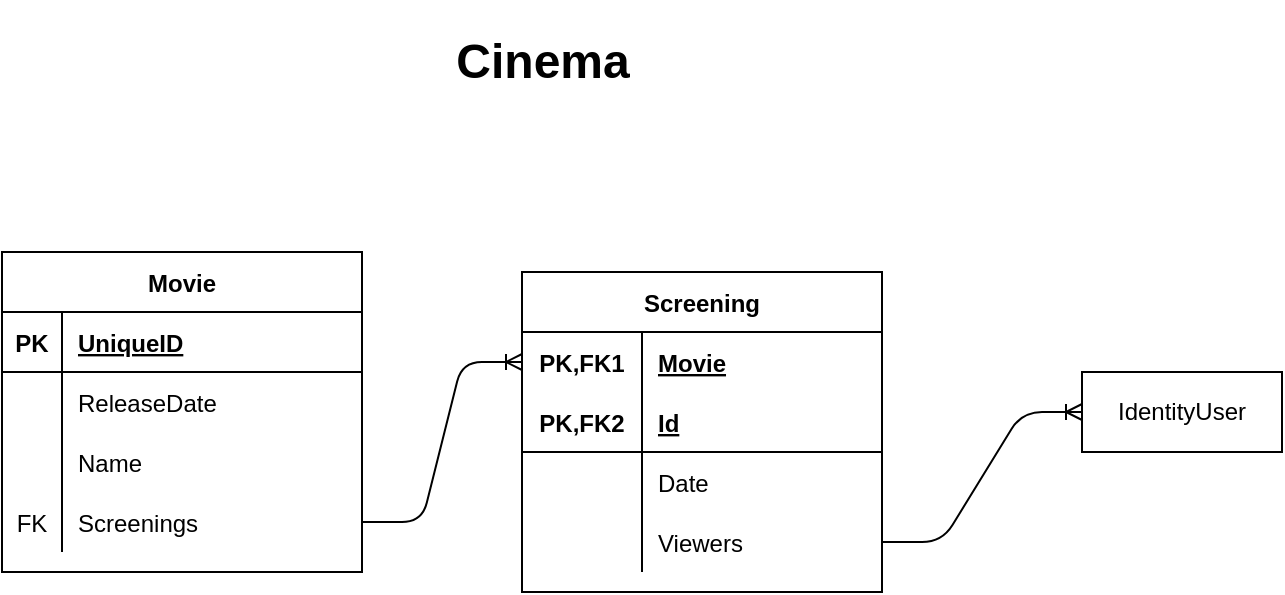 <mxfile version="15.2.9" type="github">
  <diagram id="-KuRnaWbUPozhI2SAxaK" name="Page-1">
    <mxGraphModel dx="981" dy="519" grid="1" gridSize="10" guides="1" tooltips="1" connect="1" arrows="1" fold="1" page="1" pageScale="1" pageWidth="850" pageHeight="1100" math="0" shadow="0">
      <root>
        <mxCell id="0" />
        <mxCell id="1" parent="0" />
        <mxCell id="47XLA9gNIXdn3VXHdmpV-70" value="Movie" style="shape=table;startSize=30;container=1;collapsible=1;childLayout=tableLayout;fixedRows=1;rowLines=0;fontStyle=1;align=center;resizeLast=1;" vertex="1" parent="1">
          <mxGeometry x="100" y="170" width="180" height="160" as="geometry" />
        </mxCell>
        <mxCell id="47XLA9gNIXdn3VXHdmpV-71" value="" style="shape=partialRectangle;collapsible=0;dropTarget=0;pointerEvents=0;fillColor=none;top=0;left=0;bottom=1;right=0;points=[[0,0.5],[1,0.5]];portConstraint=eastwest;" vertex="1" parent="47XLA9gNIXdn3VXHdmpV-70">
          <mxGeometry y="30" width="180" height="30" as="geometry" />
        </mxCell>
        <mxCell id="47XLA9gNIXdn3VXHdmpV-72" value="PK" style="shape=partialRectangle;connectable=0;fillColor=none;top=0;left=0;bottom=0;right=0;fontStyle=1;overflow=hidden;" vertex="1" parent="47XLA9gNIXdn3VXHdmpV-71">
          <mxGeometry width="30" height="30" as="geometry">
            <mxRectangle width="30" height="30" as="alternateBounds" />
          </mxGeometry>
        </mxCell>
        <mxCell id="47XLA9gNIXdn3VXHdmpV-73" value="UniqueID" style="shape=partialRectangle;connectable=0;fillColor=none;top=0;left=0;bottom=0;right=0;align=left;spacingLeft=6;fontStyle=5;overflow=hidden;" vertex="1" parent="47XLA9gNIXdn3VXHdmpV-71">
          <mxGeometry x="30" width="150" height="30" as="geometry">
            <mxRectangle width="150" height="30" as="alternateBounds" />
          </mxGeometry>
        </mxCell>
        <mxCell id="47XLA9gNIXdn3VXHdmpV-74" value="" style="shape=partialRectangle;collapsible=0;dropTarget=0;pointerEvents=0;fillColor=none;top=0;left=0;bottom=0;right=0;points=[[0,0.5],[1,0.5]];portConstraint=eastwest;" vertex="1" parent="47XLA9gNIXdn3VXHdmpV-70">
          <mxGeometry y="60" width="180" height="30" as="geometry" />
        </mxCell>
        <mxCell id="47XLA9gNIXdn3VXHdmpV-75" value="" style="shape=partialRectangle;connectable=0;fillColor=none;top=0;left=0;bottom=0;right=0;editable=1;overflow=hidden;" vertex="1" parent="47XLA9gNIXdn3VXHdmpV-74">
          <mxGeometry width="30" height="30" as="geometry">
            <mxRectangle width="30" height="30" as="alternateBounds" />
          </mxGeometry>
        </mxCell>
        <mxCell id="47XLA9gNIXdn3VXHdmpV-76" value="ReleaseDate" style="shape=partialRectangle;connectable=0;fillColor=none;top=0;left=0;bottom=0;right=0;align=left;spacingLeft=6;overflow=hidden;" vertex="1" parent="47XLA9gNIXdn3VXHdmpV-74">
          <mxGeometry x="30" width="150" height="30" as="geometry">
            <mxRectangle width="150" height="30" as="alternateBounds" />
          </mxGeometry>
        </mxCell>
        <mxCell id="47XLA9gNIXdn3VXHdmpV-77" value="" style="shape=partialRectangle;collapsible=0;dropTarget=0;pointerEvents=0;fillColor=none;top=0;left=0;bottom=0;right=0;points=[[0,0.5],[1,0.5]];portConstraint=eastwest;" vertex="1" parent="47XLA9gNIXdn3VXHdmpV-70">
          <mxGeometry y="90" width="180" height="30" as="geometry" />
        </mxCell>
        <mxCell id="47XLA9gNIXdn3VXHdmpV-78" value="" style="shape=partialRectangle;connectable=0;fillColor=none;top=0;left=0;bottom=0;right=0;editable=1;overflow=hidden;" vertex="1" parent="47XLA9gNIXdn3VXHdmpV-77">
          <mxGeometry width="30" height="30" as="geometry">
            <mxRectangle width="30" height="30" as="alternateBounds" />
          </mxGeometry>
        </mxCell>
        <mxCell id="47XLA9gNIXdn3VXHdmpV-79" value="Name" style="shape=partialRectangle;connectable=0;fillColor=none;top=0;left=0;bottom=0;right=0;align=left;spacingLeft=6;overflow=hidden;" vertex="1" parent="47XLA9gNIXdn3VXHdmpV-77">
          <mxGeometry x="30" width="150" height="30" as="geometry">
            <mxRectangle width="150" height="30" as="alternateBounds" />
          </mxGeometry>
        </mxCell>
        <mxCell id="47XLA9gNIXdn3VXHdmpV-80" value="" style="shape=partialRectangle;collapsible=0;dropTarget=0;pointerEvents=0;fillColor=none;top=0;left=0;bottom=0;right=0;points=[[0,0.5],[1,0.5]];portConstraint=eastwest;" vertex="1" parent="47XLA9gNIXdn3VXHdmpV-70">
          <mxGeometry y="120" width="180" height="30" as="geometry" />
        </mxCell>
        <mxCell id="47XLA9gNIXdn3VXHdmpV-81" value="FK" style="shape=partialRectangle;connectable=0;fillColor=none;top=0;left=0;bottom=0;right=0;editable=1;overflow=hidden;" vertex="1" parent="47XLA9gNIXdn3VXHdmpV-80">
          <mxGeometry width="30" height="30" as="geometry">
            <mxRectangle width="30" height="30" as="alternateBounds" />
          </mxGeometry>
        </mxCell>
        <mxCell id="47XLA9gNIXdn3VXHdmpV-82" value="Screenings" style="shape=partialRectangle;connectable=0;fillColor=none;top=0;left=0;bottom=0;right=0;align=left;spacingLeft=6;overflow=hidden;" vertex="1" parent="47XLA9gNIXdn3VXHdmpV-80">
          <mxGeometry x="30" width="150" height="30" as="geometry">
            <mxRectangle width="150" height="30" as="alternateBounds" />
          </mxGeometry>
        </mxCell>
        <mxCell id="47XLA9gNIXdn3VXHdmpV-90" value="Screening" style="shape=table;startSize=30;container=1;collapsible=1;childLayout=tableLayout;fixedRows=1;rowLines=0;fontStyle=1;align=center;resizeLast=1;" vertex="1" parent="1">
          <mxGeometry x="360" y="180" width="180" height="160" as="geometry" />
        </mxCell>
        <mxCell id="47XLA9gNIXdn3VXHdmpV-91" value="" style="shape=partialRectangle;collapsible=0;dropTarget=0;pointerEvents=0;fillColor=none;top=0;left=0;bottom=0;right=0;points=[[0,0.5],[1,0.5]];portConstraint=eastwest;" vertex="1" parent="47XLA9gNIXdn3VXHdmpV-90">
          <mxGeometry y="30" width="180" height="30" as="geometry" />
        </mxCell>
        <mxCell id="47XLA9gNIXdn3VXHdmpV-92" value="PK,FK1" style="shape=partialRectangle;connectable=0;fillColor=none;top=0;left=0;bottom=0;right=0;fontStyle=1;overflow=hidden;" vertex="1" parent="47XLA9gNIXdn3VXHdmpV-91">
          <mxGeometry width="60" height="30" as="geometry">
            <mxRectangle width="60" height="30" as="alternateBounds" />
          </mxGeometry>
        </mxCell>
        <mxCell id="47XLA9gNIXdn3VXHdmpV-93" value="Movie" style="shape=partialRectangle;connectable=0;fillColor=none;top=0;left=0;bottom=0;right=0;align=left;spacingLeft=6;fontStyle=5;overflow=hidden;" vertex="1" parent="47XLA9gNIXdn3VXHdmpV-91">
          <mxGeometry x="60" width="120" height="30" as="geometry">
            <mxRectangle width="120" height="30" as="alternateBounds" />
          </mxGeometry>
        </mxCell>
        <mxCell id="47XLA9gNIXdn3VXHdmpV-94" value="" style="shape=partialRectangle;collapsible=0;dropTarget=0;pointerEvents=0;fillColor=none;top=0;left=0;bottom=1;right=0;points=[[0,0.5],[1,0.5]];portConstraint=eastwest;" vertex="1" parent="47XLA9gNIXdn3VXHdmpV-90">
          <mxGeometry y="60" width="180" height="30" as="geometry" />
        </mxCell>
        <mxCell id="47XLA9gNIXdn3VXHdmpV-95" value="PK,FK2" style="shape=partialRectangle;connectable=0;fillColor=none;top=0;left=0;bottom=0;right=0;fontStyle=1;overflow=hidden;" vertex="1" parent="47XLA9gNIXdn3VXHdmpV-94">
          <mxGeometry width="60" height="30" as="geometry">
            <mxRectangle width="60" height="30" as="alternateBounds" />
          </mxGeometry>
        </mxCell>
        <mxCell id="47XLA9gNIXdn3VXHdmpV-96" value="Id" style="shape=partialRectangle;connectable=0;fillColor=none;top=0;left=0;bottom=0;right=0;align=left;spacingLeft=6;fontStyle=5;overflow=hidden;" vertex="1" parent="47XLA9gNIXdn3VXHdmpV-94">
          <mxGeometry x="60" width="120" height="30" as="geometry">
            <mxRectangle width="120" height="30" as="alternateBounds" />
          </mxGeometry>
        </mxCell>
        <mxCell id="47XLA9gNIXdn3VXHdmpV-103" value="" style="shape=partialRectangle;collapsible=0;dropTarget=0;pointerEvents=0;fillColor=none;top=0;left=0;bottom=0;right=0;points=[[0,0.5],[1,0.5]];portConstraint=eastwest;" vertex="1" parent="47XLA9gNIXdn3VXHdmpV-90">
          <mxGeometry y="90" width="180" height="30" as="geometry" />
        </mxCell>
        <mxCell id="47XLA9gNIXdn3VXHdmpV-104" value="" style="shape=partialRectangle;connectable=0;fillColor=none;top=0;left=0;bottom=0;right=0;editable=1;overflow=hidden;" vertex="1" parent="47XLA9gNIXdn3VXHdmpV-103">
          <mxGeometry width="60" height="30" as="geometry">
            <mxRectangle width="60" height="30" as="alternateBounds" />
          </mxGeometry>
        </mxCell>
        <mxCell id="47XLA9gNIXdn3VXHdmpV-105" value="Date" style="shape=partialRectangle;connectable=0;fillColor=none;top=0;left=0;bottom=0;right=0;align=left;spacingLeft=6;overflow=hidden;" vertex="1" parent="47XLA9gNIXdn3VXHdmpV-103">
          <mxGeometry x="60" width="120" height="30" as="geometry">
            <mxRectangle width="120" height="30" as="alternateBounds" />
          </mxGeometry>
        </mxCell>
        <mxCell id="47XLA9gNIXdn3VXHdmpV-106" value="" style="shape=partialRectangle;collapsible=0;dropTarget=0;pointerEvents=0;fillColor=none;top=0;left=0;bottom=0;right=0;points=[[0,0.5],[1,0.5]];portConstraint=eastwest;" vertex="1" parent="47XLA9gNIXdn3VXHdmpV-90">
          <mxGeometry y="120" width="180" height="30" as="geometry" />
        </mxCell>
        <mxCell id="47XLA9gNIXdn3VXHdmpV-107" value="" style="shape=partialRectangle;connectable=0;fillColor=none;top=0;left=0;bottom=0;right=0;editable=1;overflow=hidden;" vertex="1" parent="47XLA9gNIXdn3VXHdmpV-106">
          <mxGeometry width="60" height="30" as="geometry">
            <mxRectangle width="60" height="30" as="alternateBounds" />
          </mxGeometry>
        </mxCell>
        <mxCell id="47XLA9gNIXdn3VXHdmpV-108" value="Viewers" style="shape=partialRectangle;connectable=0;fillColor=none;top=0;left=0;bottom=0;right=0;align=left;spacingLeft=6;overflow=hidden;" vertex="1" parent="47XLA9gNIXdn3VXHdmpV-106">
          <mxGeometry x="60" width="120" height="30" as="geometry">
            <mxRectangle width="120" height="30" as="alternateBounds" />
          </mxGeometry>
        </mxCell>
        <mxCell id="47XLA9gNIXdn3VXHdmpV-111" value="IdentityUser" style="whiteSpace=wrap;html=1;align=center;" vertex="1" parent="1">
          <mxGeometry x="640" y="230" width="100" height="40" as="geometry" />
        </mxCell>
        <mxCell id="47XLA9gNIXdn3VXHdmpV-112" value="" style="edgeStyle=entityRelationEdgeStyle;fontSize=12;html=1;endArrow=ERoneToMany;entryX=0;entryY=0.5;entryDx=0;entryDy=0;exitX=1;exitY=0.5;exitDx=0;exitDy=0;" edge="1" parent="1" source="47XLA9gNIXdn3VXHdmpV-80" target="47XLA9gNIXdn3VXHdmpV-91">
          <mxGeometry width="100" height="100" relative="1" as="geometry">
            <mxPoint x="240" y="300" as="sourcePoint" />
            <mxPoint x="300" y="290" as="targetPoint" />
          </mxGeometry>
        </mxCell>
        <mxCell id="47XLA9gNIXdn3VXHdmpV-116" value="" style="edgeStyle=entityRelationEdgeStyle;fontSize=12;html=1;endArrow=ERoneToMany;exitX=1;exitY=0.5;exitDx=0;exitDy=0;entryX=0;entryY=0.5;entryDx=0;entryDy=0;" edge="1" parent="1" source="47XLA9gNIXdn3VXHdmpV-106" target="47XLA9gNIXdn3VXHdmpV-111">
          <mxGeometry width="100" height="100" relative="1" as="geometry">
            <mxPoint x="290" y="340" as="sourcePoint" />
            <mxPoint x="390" y="240" as="targetPoint" />
          </mxGeometry>
        </mxCell>
        <mxCell id="47XLA9gNIXdn3VXHdmpV-118" value="&lt;h1&gt;Cinema&lt;/h1&gt;" style="text;html=1;align=center;verticalAlign=middle;resizable=0;points=[];autosize=1;strokeColor=none;fillColor=none;" vertex="1" parent="1">
          <mxGeometry x="320" y="50" width="100" height="50" as="geometry" />
        </mxCell>
      </root>
    </mxGraphModel>
  </diagram>
</mxfile>
